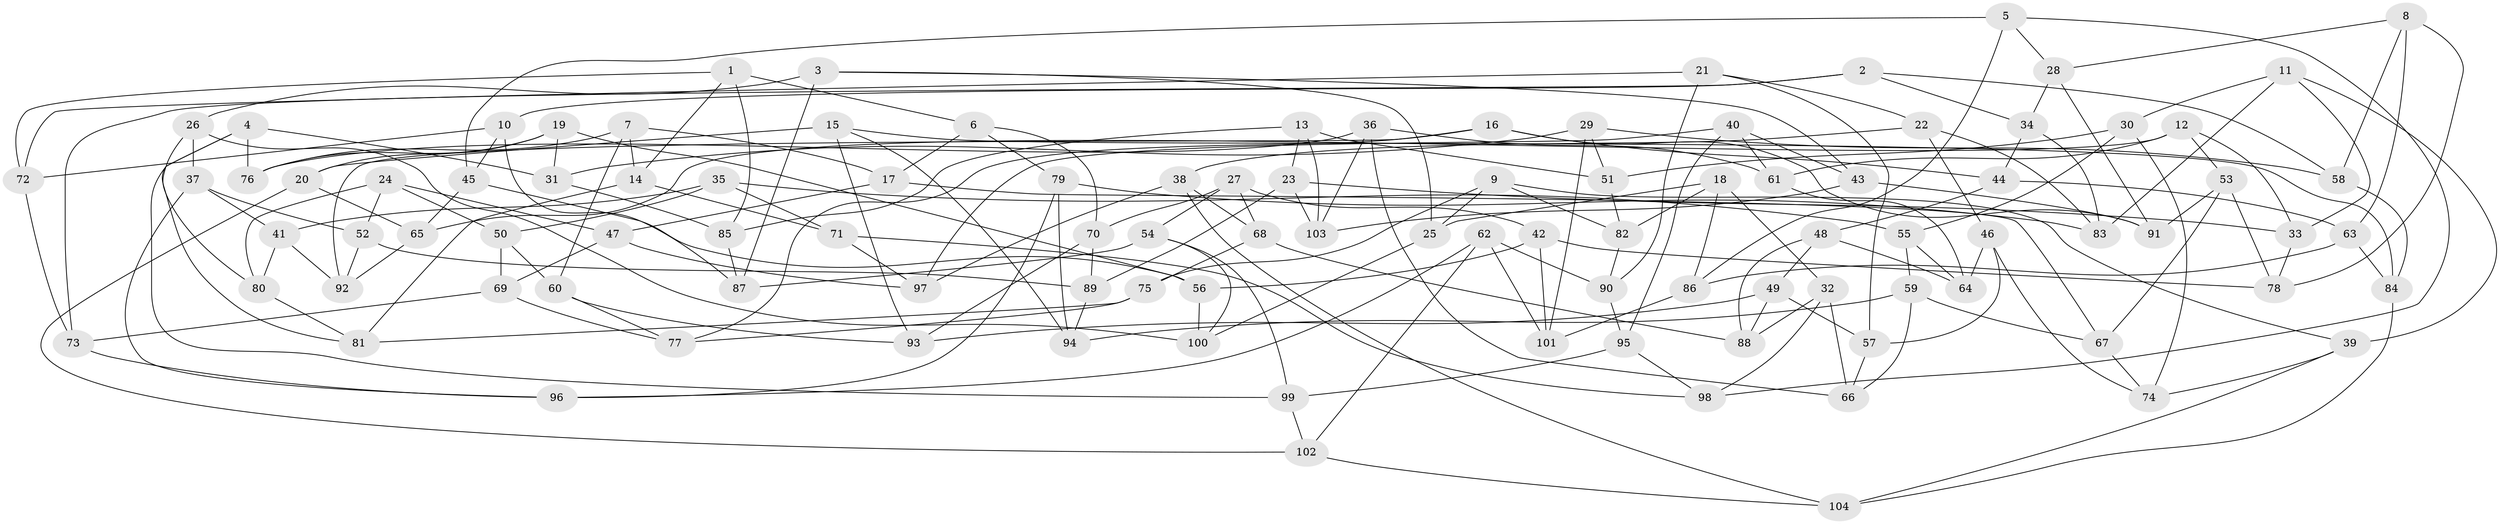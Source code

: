 // Generated by graph-tools (version 1.1) at 2025/03/03/09/25 03:03:04]
// undirected, 104 vertices, 208 edges
graph export_dot {
graph [start="1"]
  node [color=gray90,style=filled];
  1;
  2;
  3;
  4;
  5;
  6;
  7;
  8;
  9;
  10;
  11;
  12;
  13;
  14;
  15;
  16;
  17;
  18;
  19;
  20;
  21;
  22;
  23;
  24;
  25;
  26;
  27;
  28;
  29;
  30;
  31;
  32;
  33;
  34;
  35;
  36;
  37;
  38;
  39;
  40;
  41;
  42;
  43;
  44;
  45;
  46;
  47;
  48;
  49;
  50;
  51;
  52;
  53;
  54;
  55;
  56;
  57;
  58;
  59;
  60;
  61;
  62;
  63;
  64;
  65;
  66;
  67;
  68;
  69;
  70;
  71;
  72;
  73;
  74;
  75;
  76;
  77;
  78;
  79;
  80;
  81;
  82;
  83;
  84;
  85;
  86;
  87;
  88;
  89;
  90;
  91;
  92;
  93;
  94;
  95;
  96;
  97;
  98;
  99;
  100;
  101;
  102;
  103;
  104;
  1 -- 6;
  1 -- 85;
  1 -- 14;
  1 -- 72;
  2 -- 73;
  2 -- 10;
  2 -- 34;
  2 -- 58;
  3 -- 87;
  3 -- 26;
  3 -- 25;
  3 -- 43;
  4 -- 99;
  4 -- 31;
  4 -- 81;
  4 -- 76;
  5 -- 28;
  5 -- 86;
  5 -- 98;
  5 -- 45;
  6 -- 79;
  6 -- 70;
  6 -- 17;
  7 -- 60;
  7 -- 76;
  7 -- 17;
  7 -- 14;
  8 -- 58;
  8 -- 63;
  8 -- 28;
  8 -- 78;
  9 -- 25;
  9 -- 75;
  9 -- 82;
  9 -- 39;
  10 -- 72;
  10 -- 45;
  10 -- 87;
  11 -- 33;
  11 -- 83;
  11 -- 30;
  11 -- 39;
  12 -- 53;
  12 -- 33;
  12 -- 61;
  12 -- 65;
  13 -- 85;
  13 -- 23;
  13 -- 103;
  13 -- 51;
  14 -- 81;
  14 -- 71;
  15 -- 93;
  15 -- 20;
  15 -- 84;
  15 -- 94;
  16 -- 77;
  16 -- 91;
  16 -- 92;
  16 -- 44;
  17 -- 47;
  17 -- 67;
  18 -- 32;
  18 -- 25;
  18 -- 82;
  18 -- 86;
  19 -- 31;
  19 -- 56;
  19 -- 76;
  19 -- 20;
  20 -- 102;
  20 -- 65;
  21 -- 22;
  21 -- 90;
  21 -- 57;
  21 -- 72;
  22 -- 83;
  22 -- 46;
  22 -- 38;
  23 -- 103;
  23 -- 33;
  23 -- 89;
  24 -- 50;
  24 -- 52;
  24 -- 47;
  24 -- 80;
  25 -- 100;
  26 -- 100;
  26 -- 80;
  26 -- 37;
  27 -- 54;
  27 -- 68;
  27 -- 70;
  27 -- 42;
  28 -- 34;
  28 -- 91;
  29 -- 101;
  29 -- 51;
  29 -- 31;
  29 -- 58;
  30 -- 55;
  30 -- 51;
  30 -- 74;
  31 -- 85;
  32 -- 66;
  32 -- 88;
  32 -- 98;
  33 -- 78;
  34 -- 44;
  34 -- 83;
  35 -- 55;
  35 -- 71;
  35 -- 41;
  35 -- 50;
  36 -- 76;
  36 -- 66;
  36 -- 103;
  36 -- 61;
  37 -- 96;
  37 -- 52;
  37 -- 41;
  38 -- 97;
  38 -- 104;
  38 -- 68;
  39 -- 74;
  39 -- 104;
  40 -- 95;
  40 -- 43;
  40 -- 97;
  40 -- 61;
  41 -- 80;
  41 -- 92;
  42 -- 78;
  42 -- 56;
  42 -- 101;
  43 -- 103;
  43 -- 91;
  44 -- 63;
  44 -- 48;
  45 -- 56;
  45 -- 65;
  46 -- 74;
  46 -- 64;
  46 -- 57;
  47 -- 97;
  47 -- 69;
  48 -- 64;
  48 -- 49;
  48 -- 88;
  49 -- 57;
  49 -- 93;
  49 -- 88;
  50 -- 60;
  50 -- 69;
  51 -- 82;
  52 -- 92;
  52 -- 89;
  53 -- 78;
  53 -- 67;
  53 -- 91;
  54 -- 99;
  54 -- 100;
  54 -- 87;
  55 -- 59;
  55 -- 64;
  56 -- 100;
  57 -- 66;
  58 -- 84;
  59 -- 66;
  59 -- 94;
  59 -- 67;
  60 -- 93;
  60 -- 77;
  61 -- 64;
  62 -- 96;
  62 -- 102;
  62 -- 101;
  62 -- 90;
  63 -- 84;
  63 -- 86;
  65 -- 92;
  67 -- 74;
  68 -- 88;
  68 -- 75;
  69 -- 73;
  69 -- 77;
  70 -- 93;
  70 -- 89;
  71 -- 97;
  71 -- 98;
  72 -- 73;
  73 -- 96;
  75 -- 81;
  75 -- 77;
  79 -- 94;
  79 -- 83;
  79 -- 96;
  80 -- 81;
  82 -- 90;
  84 -- 104;
  85 -- 87;
  86 -- 101;
  89 -- 94;
  90 -- 95;
  95 -- 98;
  95 -- 99;
  99 -- 102;
  102 -- 104;
}
